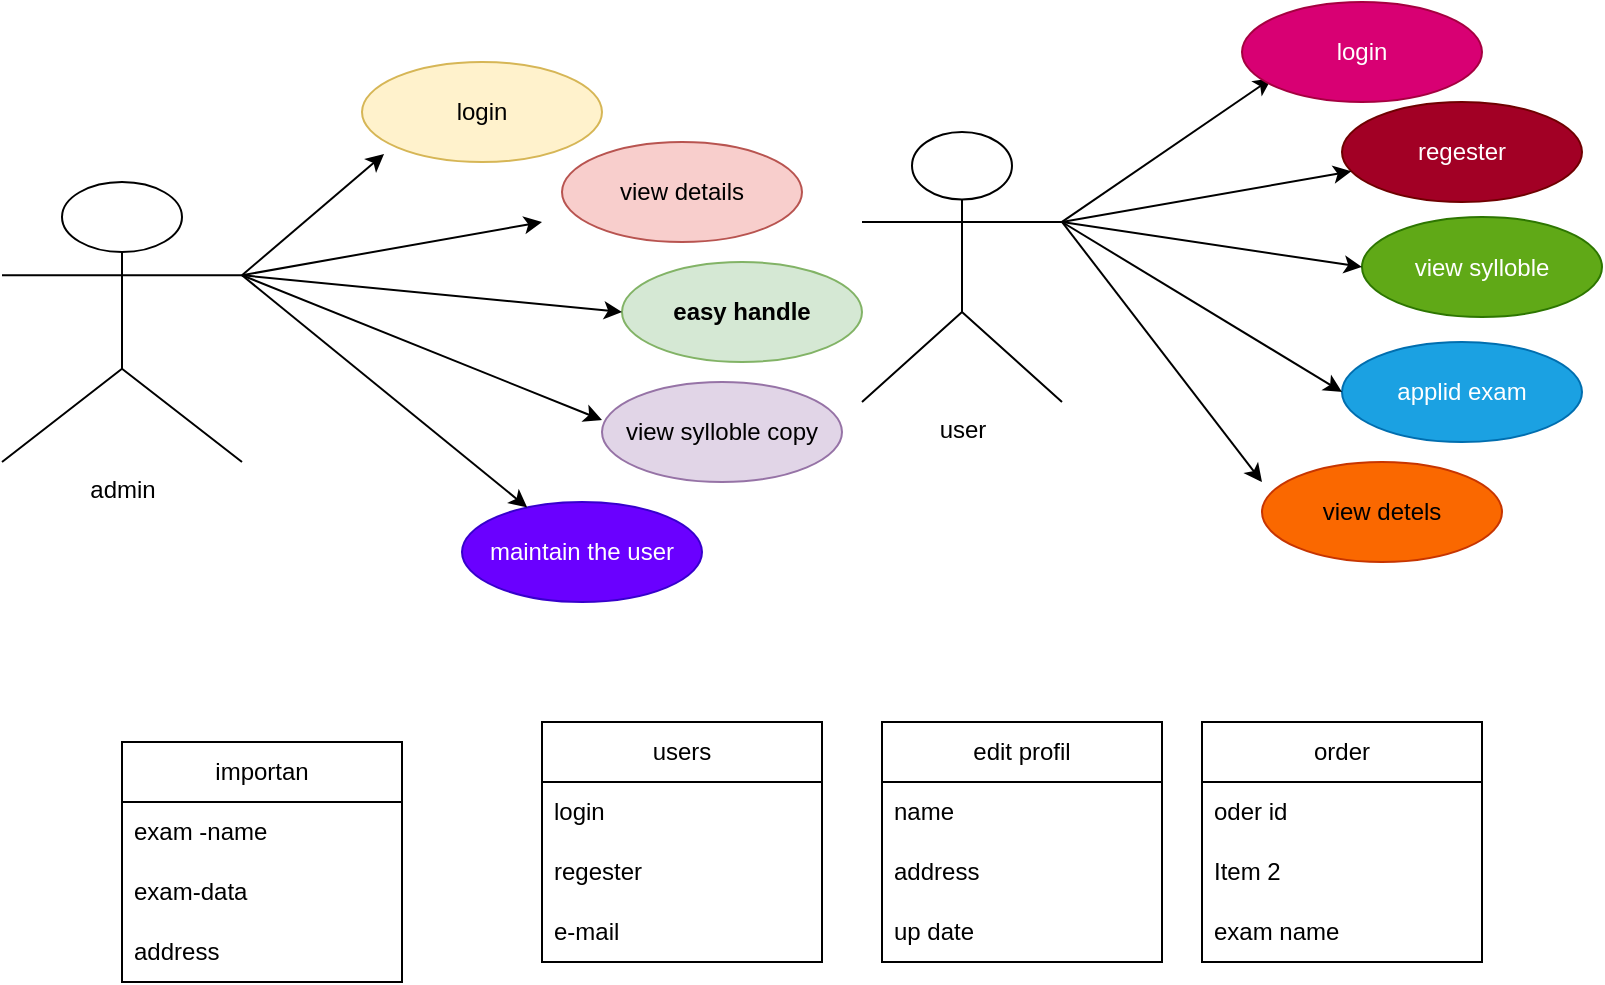 <mxfile version="24.2.5" type="device">
  <diagram name="Page-1" id="15HjTrT9Kd5hXXLUEJIQ">
    <mxGraphModel dx="880" dy="468" grid="1" gridSize="10" guides="1" tooltips="1" connect="1" arrows="1" fold="1" page="1" pageScale="1" pageWidth="850" pageHeight="1100" math="0" shadow="0">
      <root>
        <mxCell id="0" />
        <mxCell id="1" parent="0" />
        <mxCell id="spDABhZo4cE3Ze7GGW0b-1" value="admin" style="shape=umlActor;verticalLabelPosition=bottom;verticalAlign=top;html=1;outlineConnect=0;" vertex="1" parent="1">
          <mxGeometry x="40" y="130" width="120" height="140" as="geometry" />
        </mxCell>
        <mxCell id="spDABhZo4cE3Ze7GGW0b-2" value="view details" style="ellipse;whiteSpace=wrap;html=1;fillColor=#f8cecc;strokeColor=#b85450;" vertex="1" parent="1">
          <mxGeometry x="320" y="110" width="120" height="50" as="geometry" />
        </mxCell>
        <mxCell id="spDABhZo4cE3Ze7GGW0b-3" value="login" style="ellipse;whiteSpace=wrap;html=1;fillColor=#fff2cc;strokeColor=#d6b656;" vertex="1" parent="1">
          <mxGeometry x="220" y="70" width="120" height="50" as="geometry" />
        </mxCell>
        <mxCell id="spDABhZo4cE3Ze7GGW0b-4" value="easy handle" style="ellipse;whiteSpace=wrap;html=1;fontStyle=1;fillColor=#d5e8d4;strokeColor=#82b366;" vertex="1" parent="1">
          <mxGeometry x="350" y="170" width="120" height="50" as="geometry" />
        </mxCell>
        <mxCell id="spDABhZo4cE3Ze7GGW0b-8" value="view sylloble copy" style="ellipse;whiteSpace=wrap;html=1;fillColor=#e1d5e7;strokeColor=#9673a6;" vertex="1" parent="1">
          <mxGeometry x="340" y="230" width="120" height="50" as="geometry" />
        </mxCell>
        <mxCell id="spDABhZo4cE3Ze7GGW0b-9" value="maintain the user" style="ellipse;whiteSpace=wrap;html=1;fillColor=#6a00ff;fontColor=#ffffff;strokeColor=#3700CC;" vertex="1" parent="1">
          <mxGeometry x="270" y="290" width="120" height="50" as="geometry" />
        </mxCell>
        <mxCell id="spDABhZo4cE3Ze7GGW0b-10" value="" style="endArrow=classic;html=1;rounded=0;exitX=1;exitY=0.333;exitDx=0;exitDy=0;exitPerimeter=0;entryX=0.092;entryY=0.92;entryDx=0;entryDy=0;entryPerimeter=0;" edge="1" parent="1" source="spDABhZo4cE3Ze7GGW0b-1" target="spDABhZo4cE3Ze7GGW0b-3">
          <mxGeometry width="50" height="50" relative="1" as="geometry">
            <mxPoint x="160" y="190" as="sourcePoint" />
            <mxPoint x="210" y="140" as="targetPoint" />
          </mxGeometry>
        </mxCell>
        <mxCell id="spDABhZo4cE3Ze7GGW0b-11" value="" style="endArrow=classic;html=1;rounded=0;exitX=1;exitY=0.333;exitDx=0;exitDy=0;exitPerimeter=0;" edge="1" parent="1" source="spDABhZo4cE3Ze7GGW0b-1">
          <mxGeometry width="50" height="50" relative="1" as="geometry">
            <mxPoint x="160" y="180" as="sourcePoint" />
            <mxPoint x="310" y="150" as="targetPoint" />
          </mxGeometry>
        </mxCell>
        <mxCell id="spDABhZo4cE3Ze7GGW0b-12" value="" style="endArrow=classic;html=1;rounded=0;exitX=1;exitY=0.333;exitDx=0;exitDy=0;exitPerimeter=0;entryX=0;entryY=0.5;entryDx=0;entryDy=0;" edge="1" parent="1" source="spDABhZo4cE3Ze7GGW0b-1" target="spDABhZo4cE3Ze7GGW0b-4">
          <mxGeometry width="50" height="50" relative="1" as="geometry">
            <mxPoint x="180" y="203" as="sourcePoint" />
            <mxPoint x="260" y="200" as="targetPoint" />
          </mxGeometry>
        </mxCell>
        <mxCell id="spDABhZo4cE3Ze7GGW0b-15" value="" style="endArrow=classic;html=1;rounded=0;exitX=1;exitY=0.333;exitDx=0;exitDy=0;exitPerimeter=0;entryX=0;entryY=0.38;entryDx=0;entryDy=0;entryPerimeter=0;" edge="1" parent="1" source="spDABhZo4cE3Ze7GGW0b-1" target="spDABhZo4cE3Ze7GGW0b-8">
          <mxGeometry width="50" height="50" relative="1" as="geometry">
            <mxPoint x="200" y="196" as="sourcePoint" />
            <mxPoint x="283" y="290" as="targetPoint" />
          </mxGeometry>
        </mxCell>
        <mxCell id="spDABhZo4cE3Ze7GGW0b-16" value="" style="endArrow=classic;html=1;rounded=0;exitX=1;exitY=0.333;exitDx=0;exitDy=0;exitPerimeter=0;" edge="1" parent="1" source="spDABhZo4cE3Ze7GGW0b-1" target="spDABhZo4cE3Ze7GGW0b-9">
          <mxGeometry width="50" height="50" relative="1" as="geometry">
            <mxPoint x="440" y="240" as="sourcePoint" />
            <mxPoint x="490" y="190" as="targetPoint" />
          </mxGeometry>
        </mxCell>
        <mxCell id="spDABhZo4cE3Ze7GGW0b-17" value="user" style="shape=umlActor;verticalLabelPosition=bottom;verticalAlign=top;html=1;outlineConnect=0;" vertex="1" parent="1">
          <mxGeometry x="470" y="105" width="100" height="135" as="geometry" />
        </mxCell>
        <mxCell id="spDABhZo4cE3Ze7GGW0b-18" value="" style="endArrow=classic;html=1;rounded=0;exitX=1;exitY=0.333;exitDx=0;exitDy=0;exitPerimeter=0;" edge="1" parent="1" source="spDABhZo4cE3Ze7GGW0b-17">
          <mxGeometry width="50" height="50" relative="1" as="geometry">
            <mxPoint x="480" y="191.83" as="sourcePoint" />
            <mxPoint x="674.845" y="78.17" as="targetPoint" />
          </mxGeometry>
        </mxCell>
        <mxCell id="spDABhZo4cE3Ze7GGW0b-19" value="login" style="ellipse;whiteSpace=wrap;html=1;fillColor=#d80073;fontColor=#ffffff;strokeColor=#A50040;" vertex="1" parent="1">
          <mxGeometry x="660" y="40" width="120" height="50" as="geometry" />
        </mxCell>
        <mxCell id="spDABhZo4cE3Ze7GGW0b-22" value="regester" style="ellipse;whiteSpace=wrap;html=1;fillColor=#a20025;fontColor=#ffffff;strokeColor=#6F0000;" vertex="1" parent="1">
          <mxGeometry x="710" y="90" width="120" height="50" as="geometry" />
        </mxCell>
        <mxCell id="spDABhZo4cE3Ze7GGW0b-23" value="view sylloble" style="ellipse;whiteSpace=wrap;html=1;fillColor=#60a917;fontColor=#ffffff;strokeColor=#2D7600;" vertex="1" parent="1">
          <mxGeometry x="720" y="147.5" width="120" height="50" as="geometry" />
        </mxCell>
        <mxCell id="spDABhZo4cE3Ze7GGW0b-24" value="applid exam" style="ellipse;whiteSpace=wrap;html=1;fillColor=#1ba1e2;fontColor=#ffffff;strokeColor=#006EAF;" vertex="1" parent="1">
          <mxGeometry x="710" y="210" width="120" height="50" as="geometry" />
        </mxCell>
        <mxCell id="spDABhZo4cE3Ze7GGW0b-25" value="view detels" style="ellipse;whiteSpace=wrap;html=1;fillColor=#fa6800;fontColor=#000000;strokeColor=#C73500;" vertex="1" parent="1">
          <mxGeometry x="670" y="270" width="120" height="50" as="geometry" />
        </mxCell>
        <mxCell id="spDABhZo4cE3Ze7GGW0b-33" value="" style="endArrow=classic;html=1;rounded=0;" edge="1" parent="1" target="spDABhZo4cE3Ze7GGW0b-22">
          <mxGeometry width="50" height="50" relative="1" as="geometry">
            <mxPoint x="570" y="150" as="sourcePoint" />
            <mxPoint x="694.845" y="148.17" as="targetPoint" />
          </mxGeometry>
        </mxCell>
        <mxCell id="spDABhZo4cE3Ze7GGW0b-36" value="" style="endArrow=classic;html=1;rounded=0;entryX=0;entryY=0.5;entryDx=0;entryDy=0;" edge="1" parent="1" target="spDABhZo4cE3Ze7GGW0b-23">
          <mxGeometry width="50" height="50" relative="1" as="geometry">
            <mxPoint x="570" y="150" as="sourcePoint" />
            <mxPoint x="694.845" y="147.5" as="targetPoint" />
          </mxGeometry>
        </mxCell>
        <mxCell id="spDABhZo4cE3Ze7GGW0b-37" value="" style="endArrow=classic;html=1;rounded=0;entryX=0;entryY=0.5;entryDx=0;entryDy=0;" edge="1" parent="1" target="spDABhZo4cE3Ze7GGW0b-24">
          <mxGeometry width="50" height="50" relative="1" as="geometry">
            <mxPoint x="570" y="150" as="sourcePoint" />
            <mxPoint x="674.845" y="199.08" as="targetPoint" />
          </mxGeometry>
        </mxCell>
        <mxCell id="spDABhZo4cE3Ze7GGW0b-38" value="" style="endArrow=classic;html=1;rounded=0;exitX=1;exitY=0.333;exitDx=0;exitDy=0;exitPerimeter=0;" edge="1" parent="1" source="spDABhZo4cE3Ze7GGW0b-17">
          <mxGeometry width="50" height="50" relative="1" as="geometry">
            <mxPoint x="565.15" y="270" as="sourcePoint" />
            <mxPoint x="670" y="280" as="targetPoint" />
          </mxGeometry>
        </mxCell>
        <mxCell id="spDABhZo4cE3Ze7GGW0b-47" value="importan" style="swimlane;fontStyle=0;childLayout=stackLayout;horizontal=1;startSize=30;horizontalStack=0;resizeParent=1;resizeParentMax=0;resizeLast=0;collapsible=1;marginBottom=0;whiteSpace=wrap;html=1;" vertex="1" parent="1">
          <mxGeometry x="100" y="410" width="140" height="120" as="geometry" />
        </mxCell>
        <mxCell id="spDABhZo4cE3Ze7GGW0b-48" value="exam -name" style="text;strokeColor=none;fillColor=none;align=left;verticalAlign=middle;spacingLeft=4;spacingRight=4;overflow=hidden;points=[[0,0.5],[1,0.5]];portConstraint=eastwest;rotatable=0;whiteSpace=wrap;html=1;" vertex="1" parent="spDABhZo4cE3Ze7GGW0b-47">
          <mxGeometry y="30" width="140" height="30" as="geometry" />
        </mxCell>
        <mxCell id="spDABhZo4cE3Ze7GGW0b-49" value="exam-data" style="text;strokeColor=none;fillColor=none;align=left;verticalAlign=middle;spacingLeft=4;spacingRight=4;overflow=hidden;points=[[0,0.5],[1,0.5]];portConstraint=eastwest;rotatable=0;whiteSpace=wrap;html=1;" vertex="1" parent="spDABhZo4cE3Ze7GGW0b-47">
          <mxGeometry y="60" width="140" height="30" as="geometry" />
        </mxCell>
        <mxCell id="spDABhZo4cE3Ze7GGW0b-50" value="address" style="text;strokeColor=none;fillColor=none;align=left;verticalAlign=middle;spacingLeft=4;spacingRight=4;overflow=hidden;points=[[0,0.5],[1,0.5]];portConstraint=eastwest;rotatable=0;whiteSpace=wrap;html=1;" vertex="1" parent="spDABhZo4cE3Ze7GGW0b-47">
          <mxGeometry y="90" width="140" height="30" as="geometry" />
        </mxCell>
        <mxCell id="spDABhZo4cE3Ze7GGW0b-51" value="users" style="swimlane;fontStyle=0;childLayout=stackLayout;horizontal=1;startSize=30;horizontalStack=0;resizeParent=1;resizeParentMax=0;resizeLast=0;collapsible=1;marginBottom=0;whiteSpace=wrap;html=1;" vertex="1" parent="1">
          <mxGeometry x="310" y="400" width="140" height="120" as="geometry" />
        </mxCell>
        <mxCell id="spDABhZo4cE3Ze7GGW0b-52" value="login" style="text;strokeColor=none;fillColor=none;align=left;verticalAlign=middle;spacingLeft=4;spacingRight=4;overflow=hidden;points=[[0,0.5],[1,0.5]];portConstraint=eastwest;rotatable=0;whiteSpace=wrap;html=1;" vertex="1" parent="spDABhZo4cE3Ze7GGW0b-51">
          <mxGeometry y="30" width="140" height="30" as="geometry" />
        </mxCell>
        <mxCell id="spDABhZo4cE3Ze7GGW0b-53" value="regester" style="text;strokeColor=none;fillColor=none;align=left;verticalAlign=middle;spacingLeft=4;spacingRight=4;overflow=hidden;points=[[0,0.5],[1,0.5]];portConstraint=eastwest;rotatable=0;whiteSpace=wrap;html=1;" vertex="1" parent="spDABhZo4cE3Ze7GGW0b-51">
          <mxGeometry y="60" width="140" height="30" as="geometry" />
        </mxCell>
        <mxCell id="spDABhZo4cE3Ze7GGW0b-54" value="e-mail" style="text;strokeColor=none;fillColor=none;align=left;verticalAlign=middle;spacingLeft=4;spacingRight=4;overflow=hidden;points=[[0,0.5],[1,0.5]];portConstraint=eastwest;rotatable=0;whiteSpace=wrap;html=1;" vertex="1" parent="spDABhZo4cE3Ze7GGW0b-51">
          <mxGeometry y="90" width="140" height="30" as="geometry" />
        </mxCell>
        <mxCell id="spDABhZo4cE3Ze7GGW0b-55" value="edit profil" style="swimlane;fontStyle=0;childLayout=stackLayout;horizontal=1;startSize=30;horizontalStack=0;resizeParent=1;resizeParentMax=0;resizeLast=0;collapsible=1;marginBottom=0;whiteSpace=wrap;html=1;" vertex="1" parent="1">
          <mxGeometry x="480" y="400" width="140" height="120" as="geometry" />
        </mxCell>
        <mxCell id="spDABhZo4cE3Ze7GGW0b-56" value="name" style="text;strokeColor=none;fillColor=none;align=left;verticalAlign=middle;spacingLeft=4;spacingRight=4;overflow=hidden;points=[[0,0.5],[1,0.5]];portConstraint=eastwest;rotatable=0;whiteSpace=wrap;html=1;" vertex="1" parent="spDABhZo4cE3Ze7GGW0b-55">
          <mxGeometry y="30" width="140" height="30" as="geometry" />
        </mxCell>
        <mxCell id="spDABhZo4cE3Ze7GGW0b-57" value="address" style="text;strokeColor=none;fillColor=none;align=left;verticalAlign=middle;spacingLeft=4;spacingRight=4;overflow=hidden;points=[[0,0.5],[1,0.5]];portConstraint=eastwest;rotatable=0;whiteSpace=wrap;html=1;" vertex="1" parent="spDABhZo4cE3Ze7GGW0b-55">
          <mxGeometry y="60" width="140" height="30" as="geometry" />
        </mxCell>
        <mxCell id="spDABhZo4cE3Ze7GGW0b-58" value="up date" style="text;strokeColor=none;fillColor=none;align=left;verticalAlign=middle;spacingLeft=4;spacingRight=4;overflow=hidden;points=[[0,0.5],[1,0.5]];portConstraint=eastwest;rotatable=0;whiteSpace=wrap;html=1;" vertex="1" parent="spDABhZo4cE3Ze7GGW0b-55">
          <mxGeometry y="90" width="140" height="30" as="geometry" />
        </mxCell>
        <mxCell id="spDABhZo4cE3Ze7GGW0b-63" value="order" style="swimlane;fontStyle=0;childLayout=stackLayout;horizontal=1;startSize=30;horizontalStack=0;resizeParent=1;resizeParentMax=0;resizeLast=0;collapsible=1;marginBottom=0;whiteSpace=wrap;html=1;" vertex="1" parent="1">
          <mxGeometry x="640" y="400" width="140" height="120" as="geometry" />
        </mxCell>
        <mxCell id="spDABhZo4cE3Ze7GGW0b-64" value="oder id" style="text;strokeColor=none;fillColor=none;align=left;verticalAlign=middle;spacingLeft=4;spacingRight=4;overflow=hidden;points=[[0,0.5],[1,0.5]];portConstraint=eastwest;rotatable=0;whiteSpace=wrap;html=1;" vertex="1" parent="spDABhZo4cE3Ze7GGW0b-63">
          <mxGeometry y="30" width="140" height="30" as="geometry" />
        </mxCell>
        <mxCell id="spDABhZo4cE3Ze7GGW0b-65" value="Item 2" style="text;strokeColor=none;fillColor=none;align=left;verticalAlign=middle;spacingLeft=4;spacingRight=4;overflow=hidden;points=[[0,0.5],[1,0.5]];portConstraint=eastwest;rotatable=0;whiteSpace=wrap;html=1;" vertex="1" parent="spDABhZo4cE3Ze7GGW0b-63">
          <mxGeometry y="60" width="140" height="30" as="geometry" />
        </mxCell>
        <mxCell id="spDABhZo4cE3Ze7GGW0b-66" value="exam name" style="text;strokeColor=none;fillColor=none;align=left;verticalAlign=middle;spacingLeft=4;spacingRight=4;overflow=hidden;points=[[0,0.5],[1,0.5]];portConstraint=eastwest;rotatable=0;whiteSpace=wrap;html=1;" vertex="1" parent="spDABhZo4cE3Ze7GGW0b-63">
          <mxGeometry y="90" width="140" height="30" as="geometry" />
        </mxCell>
      </root>
    </mxGraphModel>
  </diagram>
</mxfile>
